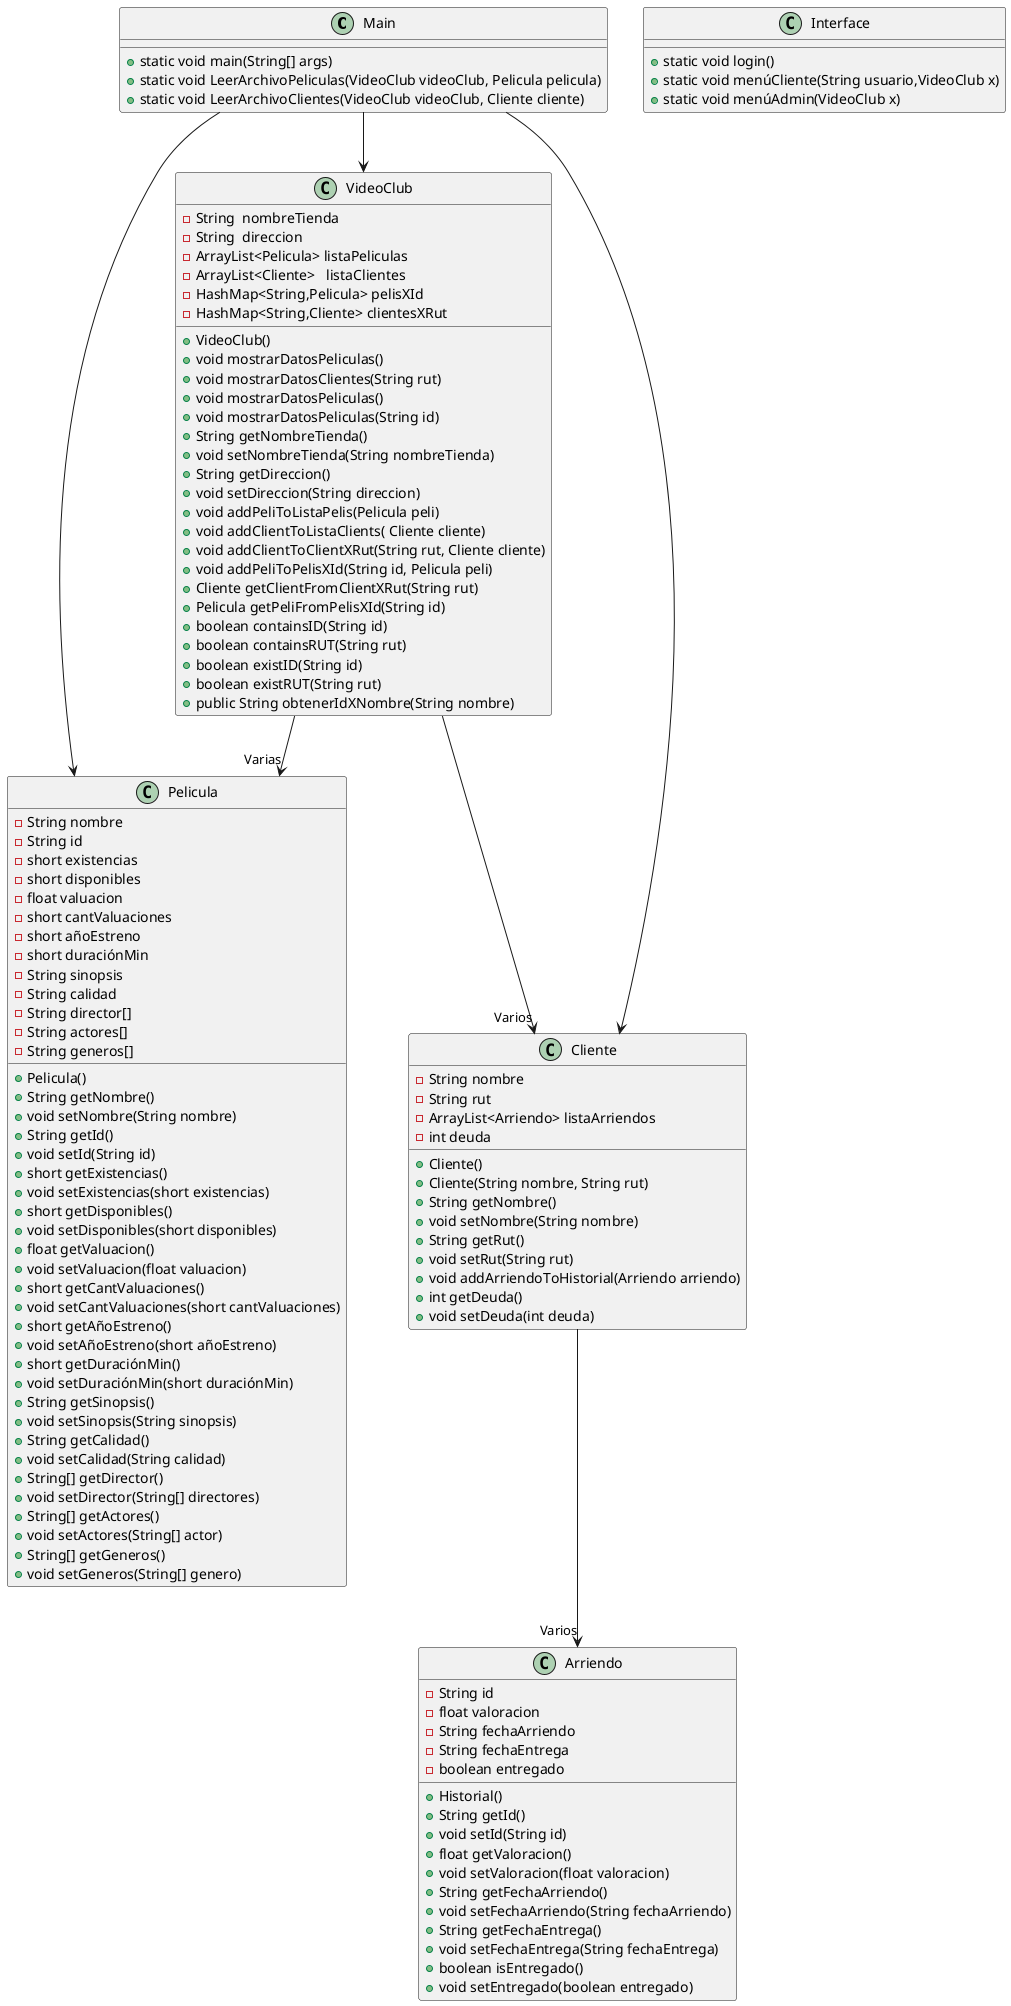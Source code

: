 @startuml
Main --> VideoClub
Main --> Pelicula
Main --> Cliente
VideoClub  --> "Varios" Cliente
VideoClub  --> "Varias" Pelicula
Cliente  --> "Varios"Arriendo

class VideoClub{
    -String  nombreTienda
    -String  direccion
    -ArrayList<Pelicula> listaPeliculas
    -ArrayList<Cliente>   listaClientes
    -HashMap<String,Pelicula> pelisXId
    -HashMap<String,Cliente> clientesXRut

    +VideoClub()
    +void mostrarDatosPeliculas()
    +void mostrarDatosClientes(String rut)
    +void mostrarDatosPeliculas()
    +void mostrarDatosPeliculas(String id)
    +String getNombreTienda()
    +void setNombreTienda(String nombreTienda)
    +String getDireccion()
    +void setDireccion(String direccion)
    +void addPeliToListaPelis(Pelicula peli)
    +void addClientToListaClients( Cliente cliente)
    +void addClientToClientXRut(String rut, Cliente cliente)
    +void addPeliToPelisXId(String id, Pelicula peli)
    +Cliente getClientFromClientXRut(String rut)
    +Pelicula getPeliFromPelisXId(String id)
    +boolean containsID(String id)
    +boolean containsRUT(String rut)
    +boolean existID(String id)
    +boolean existRUT(String rut)
    +public String obtenerIdXNombre(String nombre)
}

class Cliente{
    -String nombre
    -String rut
    -ArrayList<Arriendo> listaArriendos
    -int deuda

    +Cliente()
    +Cliente(String nombre, String rut)
    +String getNombre()
    +void setNombre(String nombre)
    +String getRut()
    +void setRut(String rut)
    +void addArriendoToHistorial(Arriendo arriendo)
    +int getDeuda()
    +void setDeuda(int deuda)
}

class Pelicula{
    -String nombre
    -String id
    -short existencias
    -short disponibles
    -float valuacion
    -short cantValuaciones
    -short añoEstreno
    -short duraciónMin
    -String sinopsis
    -String calidad
    -String director[]
    -String actores[]
    -String generos[]

    +Pelicula()
    +String getNombre()
    +void setNombre(String nombre)
    +String getId()
    +void setId(String id)
    +short getExistencias()
    +void setExistencias(short existencias)
    +short getDisponibles()
    +void setDisponibles(short disponibles)
    +float getValuacion()
    +void setValuacion(float valuacion)
    +short getCantValuaciones()
    +void setCantValuaciones(short cantValuaciones)
    +short getAñoEstreno()
    +void setAñoEstreno(short añoEstreno)
    +short getDuraciónMin()
    +void setDuraciónMin(short duraciónMin)
    +String getSinopsis()
    +void setSinopsis(String sinopsis)
    +String getCalidad()
    +void setCalidad(String calidad)
    +String[] getDirector()
    +void setDirector(String[] directores)
    +String[] getActores()
    +void setActores(String[] actor)
    +String[] getGeneros()
    +void setGeneros(String[] genero)
}

class Arriendo{
    -String id
    -float valoracion
    -String fechaArriendo
    -String fechaEntrega
    -boolean entregado

    +Historial()
    +String getId()
    +void setId(String id)
    +float getValoracion()
    +void setValoracion(float valoracion)
    +String getFechaArriendo()
    +void setFechaArriendo(String fechaArriendo)
    +String getFechaEntrega()
    +void setFechaEntrega(String fechaEntrega)
    +boolean isEntregado()
    +void setEntregado(boolean entregado)
}

class Main{
    +static void main(String[] args)
    +static void LeerArchivoPeliculas(VideoClub videoClub, Pelicula pelicula)
    +static void LeerArchivoClientes(VideoClub videoClub, Cliente cliente)

}
class Interface{
    +static void login()
    +static void menúCliente(String usuario,VideoClub x)
    +static void menúAdmin(VideoClub x)
}
@enduml